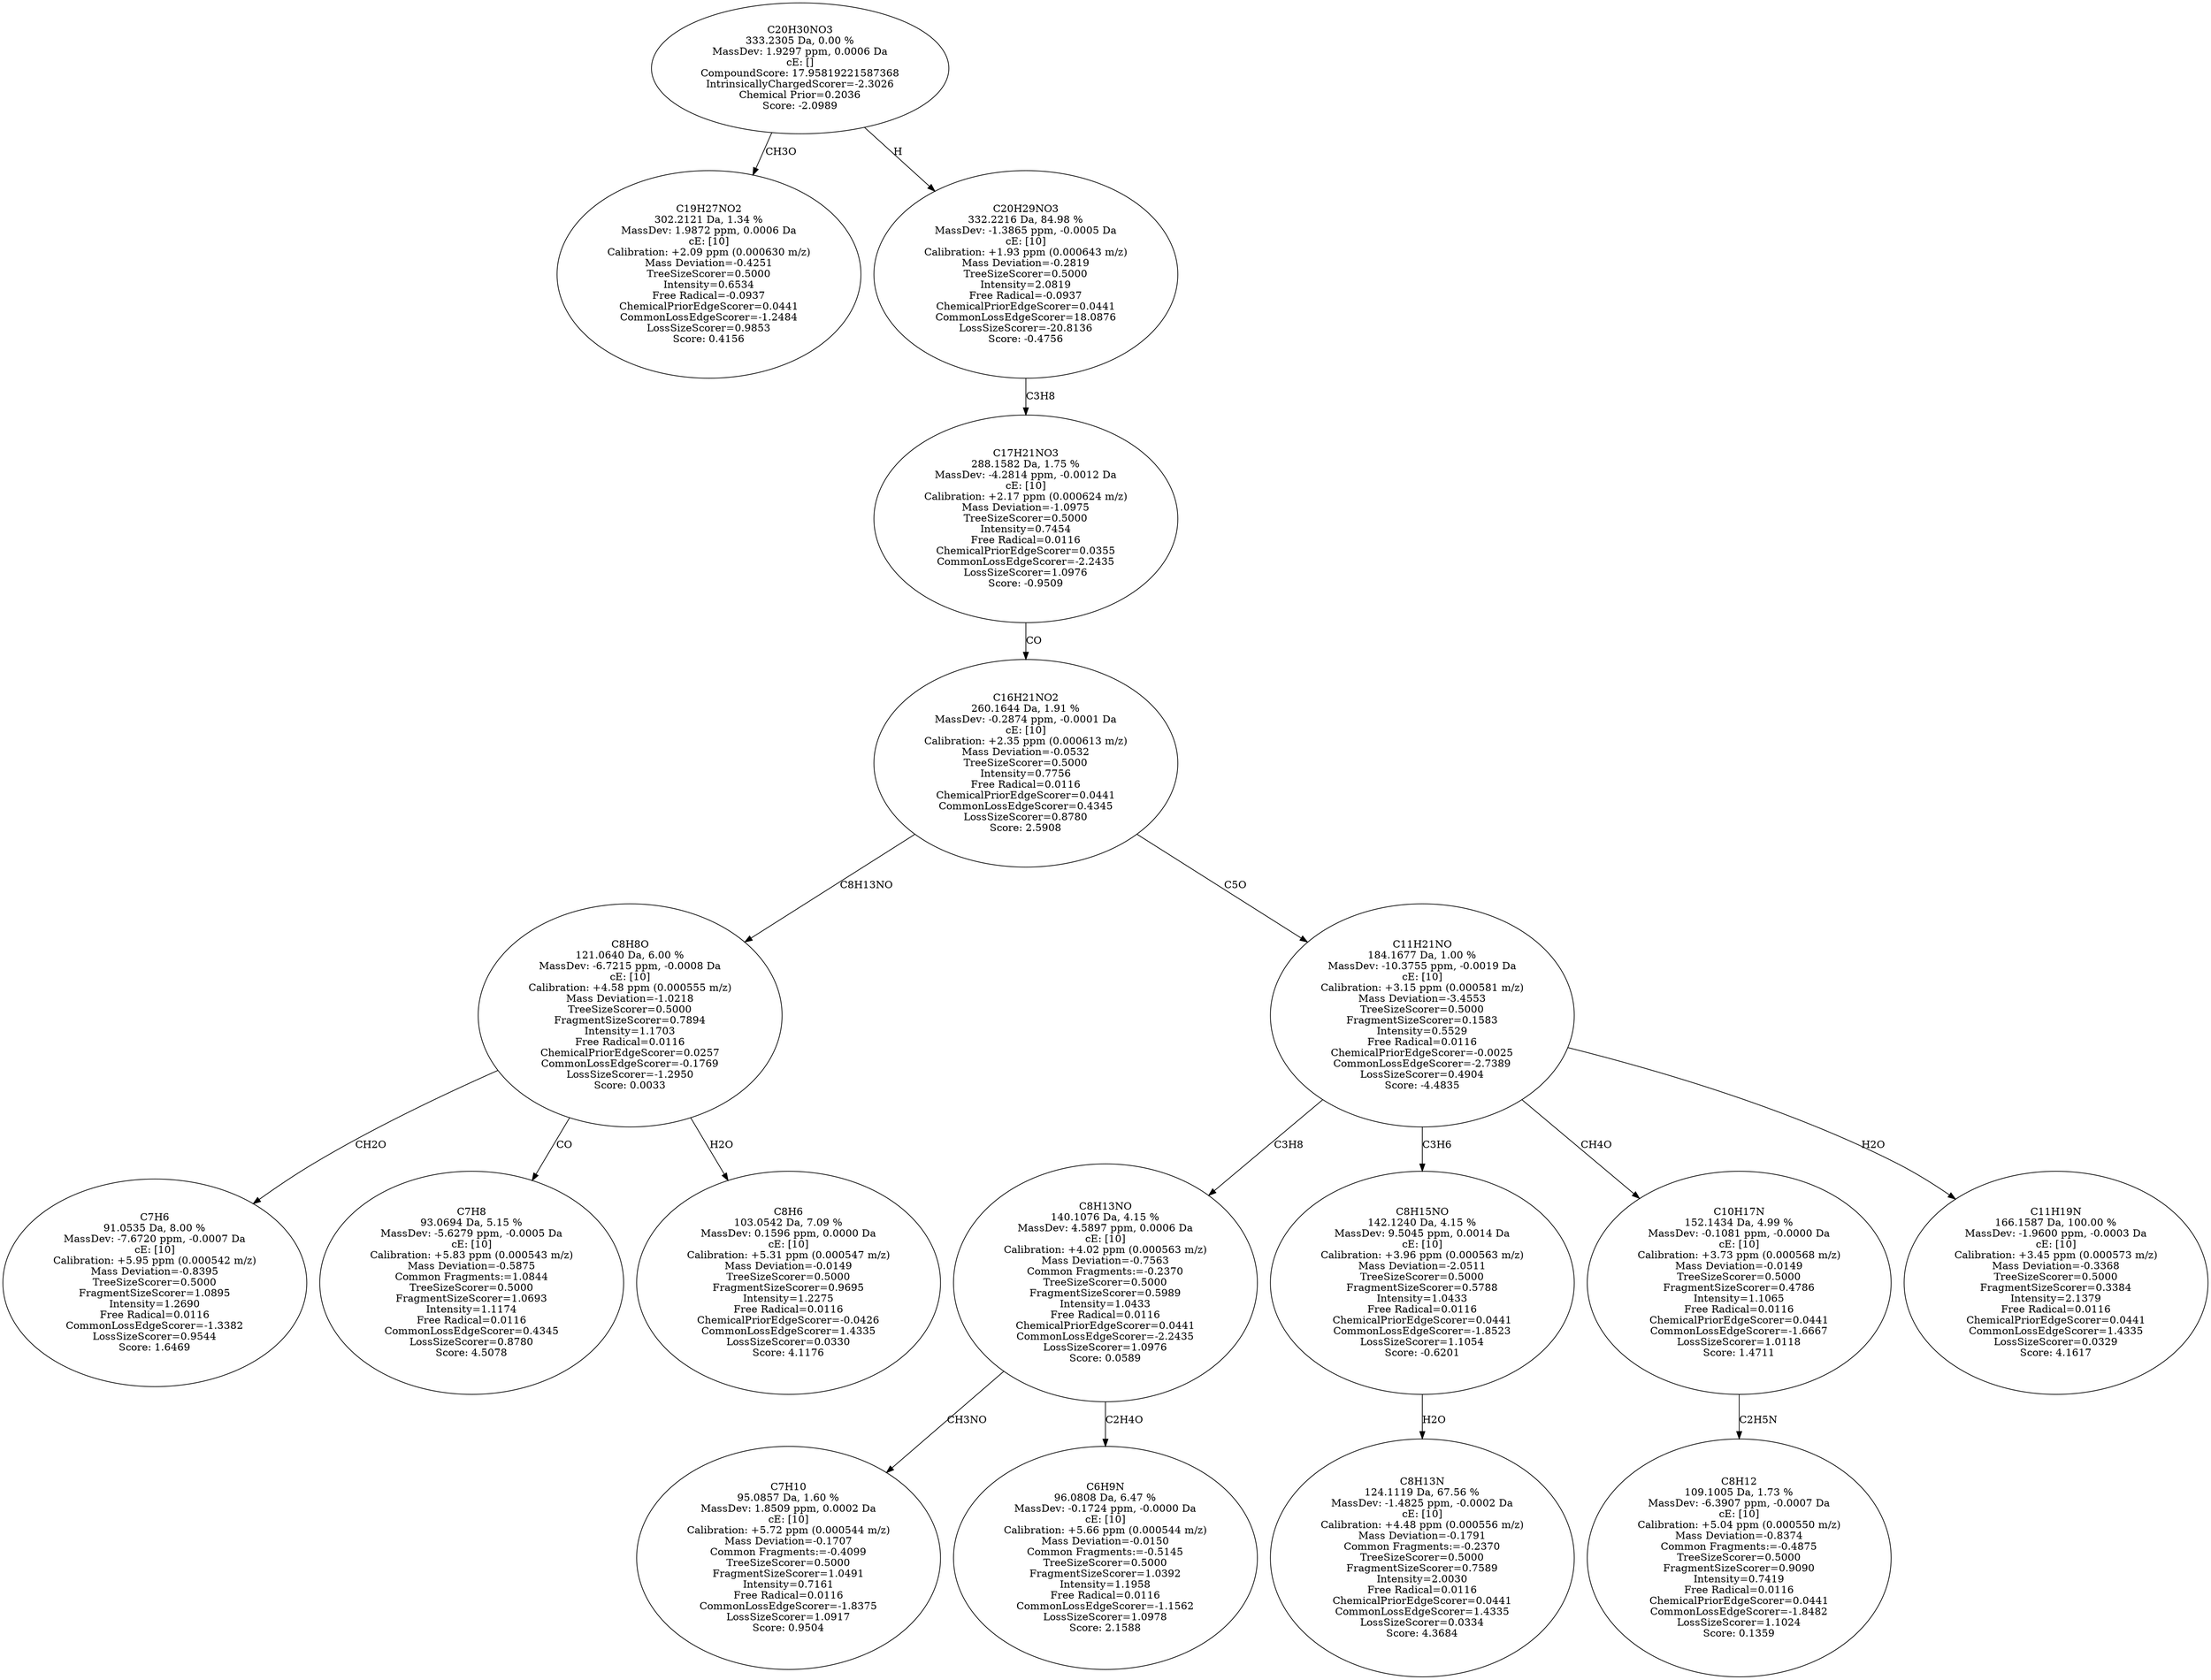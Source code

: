 strict digraph {
v1 [label="C19H27NO2\n302.2121 Da, 1.34 %\nMassDev: 1.9872 ppm, 0.0006 Da\ncE: [10]\nCalibration: +2.09 ppm (0.000630 m/z)\nMass Deviation=-0.4251\nTreeSizeScorer=0.5000\nIntensity=0.6534\nFree Radical=-0.0937\nChemicalPriorEdgeScorer=0.0441\nCommonLossEdgeScorer=-1.2484\nLossSizeScorer=0.9853\nScore: 0.4156"];
v2 [label="C7H6\n91.0535 Da, 8.00 %\nMassDev: -7.6720 ppm, -0.0007 Da\ncE: [10]\nCalibration: +5.95 ppm (0.000542 m/z)\nMass Deviation=-0.8395\nTreeSizeScorer=0.5000\nFragmentSizeScorer=1.0895\nIntensity=1.2690\nFree Radical=0.0116\nCommonLossEdgeScorer=-1.3382\nLossSizeScorer=0.9544\nScore: 1.6469"];
v3 [label="C7H8\n93.0694 Da, 5.15 %\nMassDev: -5.6279 ppm, -0.0005 Da\ncE: [10]\nCalibration: +5.83 ppm (0.000543 m/z)\nMass Deviation=-0.5875\nCommon Fragments:=1.0844\nTreeSizeScorer=0.5000\nFragmentSizeScorer=1.0693\nIntensity=1.1174\nFree Radical=0.0116\nCommonLossEdgeScorer=0.4345\nLossSizeScorer=0.8780\nScore: 4.5078"];
v4 [label="C8H6\n103.0542 Da, 7.09 %\nMassDev: 0.1596 ppm, 0.0000 Da\ncE: [10]\nCalibration: +5.31 ppm (0.000547 m/z)\nMass Deviation=-0.0149\nTreeSizeScorer=0.5000\nFragmentSizeScorer=0.9695\nIntensity=1.2275\nFree Radical=0.0116\nChemicalPriorEdgeScorer=-0.0426\nCommonLossEdgeScorer=1.4335\nLossSizeScorer=0.0330\nScore: 4.1176"];
v5 [label="C8H8O\n121.0640 Da, 6.00 %\nMassDev: -6.7215 ppm, -0.0008 Da\ncE: [10]\nCalibration: +4.58 ppm (0.000555 m/z)\nMass Deviation=-1.0218\nTreeSizeScorer=0.5000\nFragmentSizeScorer=0.7894\nIntensity=1.1703\nFree Radical=0.0116\nChemicalPriorEdgeScorer=0.0257\nCommonLossEdgeScorer=-0.1769\nLossSizeScorer=-1.2950\nScore: 0.0033"];
v6 [label="C7H10\n95.0857 Da, 1.60 %\nMassDev: 1.8509 ppm, 0.0002 Da\ncE: [10]\nCalibration: +5.72 ppm (0.000544 m/z)\nMass Deviation=-0.1707\nCommon Fragments:=-0.4099\nTreeSizeScorer=0.5000\nFragmentSizeScorer=1.0491\nIntensity=0.7161\nFree Radical=0.0116\nCommonLossEdgeScorer=-1.8375\nLossSizeScorer=1.0917\nScore: 0.9504"];
v7 [label="C6H9N\n96.0808 Da, 6.47 %\nMassDev: -0.1724 ppm, -0.0000 Da\ncE: [10]\nCalibration: +5.66 ppm (0.000544 m/z)\nMass Deviation=-0.0150\nCommon Fragments:=-0.5145\nTreeSizeScorer=0.5000\nFragmentSizeScorer=1.0392\nIntensity=1.1958\nFree Radical=0.0116\nCommonLossEdgeScorer=-1.1562\nLossSizeScorer=1.0978\nScore: 2.1588"];
v8 [label="C8H13NO\n140.1076 Da, 4.15 %\nMassDev: 4.5897 ppm, 0.0006 Da\ncE: [10]\nCalibration: +4.02 ppm (0.000563 m/z)\nMass Deviation=-0.7563\nCommon Fragments:=-0.2370\nTreeSizeScorer=0.5000\nFragmentSizeScorer=0.5989\nIntensity=1.0433\nFree Radical=0.0116\nChemicalPriorEdgeScorer=0.0441\nCommonLossEdgeScorer=-2.2435\nLossSizeScorer=1.0976\nScore: 0.0589"];
v9 [label="C8H13N\n124.1119 Da, 67.56 %\nMassDev: -1.4825 ppm, -0.0002 Da\ncE: [10]\nCalibration: +4.48 ppm (0.000556 m/z)\nMass Deviation=-0.1791\nCommon Fragments:=-0.2370\nTreeSizeScorer=0.5000\nFragmentSizeScorer=0.7589\nIntensity=2.0030\nFree Radical=0.0116\nChemicalPriorEdgeScorer=0.0441\nCommonLossEdgeScorer=1.4335\nLossSizeScorer=0.0334\nScore: 4.3684"];
v10 [label="C8H15NO\n142.1240 Da, 4.15 %\nMassDev: 9.5045 ppm, 0.0014 Da\ncE: [10]\nCalibration: +3.96 ppm (0.000563 m/z)\nMass Deviation=-2.0511\nTreeSizeScorer=0.5000\nFragmentSizeScorer=0.5788\nIntensity=1.0433\nFree Radical=0.0116\nChemicalPriorEdgeScorer=0.0441\nCommonLossEdgeScorer=-1.8523\nLossSizeScorer=1.1054\nScore: -0.6201"];
v11 [label="C8H12\n109.1005 Da, 1.73 %\nMassDev: -6.3907 ppm, -0.0007 Da\ncE: [10]\nCalibration: +5.04 ppm (0.000550 m/z)\nMass Deviation=-0.8374\nCommon Fragments:=-0.4875\nTreeSizeScorer=0.5000\nFragmentSizeScorer=0.9090\nIntensity=0.7419\nFree Radical=0.0116\nChemicalPriorEdgeScorer=0.0441\nCommonLossEdgeScorer=-1.8482\nLossSizeScorer=1.1024\nScore: 0.1359"];
v12 [label="C10H17N\n152.1434 Da, 4.99 %\nMassDev: -0.1081 ppm, -0.0000 Da\ncE: [10]\nCalibration: +3.73 ppm (0.000568 m/z)\nMass Deviation=-0.0149\nTreeSizeScorer=0.5000\nFragmentSizeScorer=0.4786\nIntensity=1.1065\nFree Radical=0.0116\nChemicalPriorEdgeScorer=0.0441\nCommonLossEdgeScorer=-1.6667\nLossSizeScorer=1.0118\nScore: 1.4711"];
v13 [label="C11H19N\n166.1587 Da, 100.00 %\nMassDev: -1.9600 ppm, -0.0003 Da\ncE: [10]\nCalibration: +3.45 ppm (0.000573 m/z)\nMass Deviation=-0.3368\nTreeSizeScorer=0.5000\nFragmentSizeScorer=0.3384\nIntensity=2.1379\nFree Radical=0.0116\nChemicalPriorEdgeScorer=0.0441\nCommonLossEdgeScorer=1.4335\nLossSizeScorer=0.0329\nScore: 4.1617"];
v14 [label="C11H21NO\n184.1677 Da, 1.00 %\nMassDev: -10.3755 ppm, -0.0019 Da\ncE: [10]\nCalibration: +3.15 ppm (0.000581 m/z)\nMass Deviation=-3.4553\nTreeSizeScorer=0.5000\nFragmentSizeScorer=0.1583\nIntensity=0.5529\nFree Radical=0.0116\nChemicalPriorEdgeScorer=-0.0025\nCommonLossEdgeScorer=-2.7389\nLossSizeScorer=0.4904\nScore: -4.4835"];
v15 [label="C16H21NO2\n260.1644 Da, 1.91 %\nMassDev: -0.2874 ppm, -0.0001 Da\ncE: [10]\nCalibration: +2.35 ppm (0.000613 m/z)\nMass Deviation=-0.0532\nTreeSizeScorer=0.5000\nIntensity=0.7756\nFree Radical=0.0116\nChemicalPriorEdgeScorer=0.0441\nCommonLossEdgeScorer=0.4345\nLossSizeScorer=0.8780\nScore: 2.5908"];
v16 [label="C17H21NO3\n288.1582 Da, 1.75 %\nMassDev: -4.2814 ppm, -0.0012 Da\ncE: [10]\nCalibration: +2.17 ppm (0.000624 m/z)\nMass Deviation=-1.0975\nTreeSizeScorer=0.5000\nIntensity=0.7454\nFree Radical=0.0116\nChemicalPriorEdgeScorer=0.0355\nCommonLossEdgeScorer=-2.2435\nLossSizeScorer=1.0976\nScore: -0.9509"];
v17 [label="C20H29NO3\n332.2216 Da, 84.98 %\nMassDev: -1.3865 ppm, -0.0005 Da\ncE: [10]\nCalibration: +1.93 ppm (0.000643 m/z)\nMass Deviation=-0.2819\nTreeSizeScorer=0.5000\nIntensity=2.0819\nFree Radical=-0.0937\nChemicalPriorEdgeScorer=0.0441\nCommonLossEdgeScorer=18.0876\nLossSizeScorer=-20.8136\nScore: -0.4756"];
v18 [label="C20H30NO3\n333.2305 Da, 0.00 %\nMassDev: 1.9297 ppm, 0.0006 Da\ncE: []\nCompoundScore: 17.95819221587368\nIntrinsicallyChargedScorer=-2.3026\nChemical Prior=0.2036\nScore: -2.0989"];
v18 -> v1 [label="CH3O"];
v5 -> v2 [label="CH2O"];
v5 -> v3 [label="CO"];
v5 -> v4 [label="H2O"];
v15 -> v5 [label="C8H13NO"];
v8 -> v6 [label="CH3NO"];
v8 -> v7 [label="C2H4O"];
v14 -> v8 [label="C3H8"];
v10 -> v9 [label="H2O"];
v14 -> v10 [label="C3H6"];
v12 -> v11 [label="C2H5N"];
v14 -> v12 [label="CH4O"];
v14 -> v13 [label="H2O"];
v15 -> v14 [label="C5O"];
v16 -> v15 [label="CO"];
v17 -> v16 [label="C3H8"];
v18 -> v17 [label="H"];
}